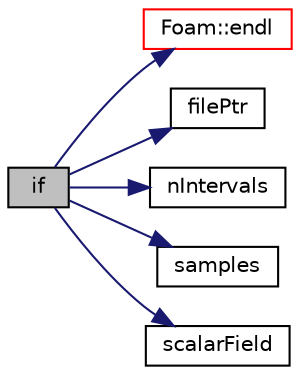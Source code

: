 digraph "if"
{
  bgcolor="transparent";
  edge [fontname="Helvetica",fontsize="10",labelfontname="Helvetica",labelfontsize="10"];
  node [fontname="Helvetica",fontsize="10",shape=record];
  rankdir="LR";
  Node1 [label="if",height=0.2,width=0.4,color="black", fillcolor="grey75", style="filled", fontcolor="black"];
  Node1 -> Node2 [color="midnightblue",fontsize="10",style="solid",fontname="Helvetica"];
  Node2 [label="Foam::endl",height=0.2,width=0.4,color="red",URL="$a10974.html#a2db8fe02a0d3909e9351bb4275b23ce4",tooltip="Add newline and flush stream. "];
  Node1 -> Node3 [color="midnightblue",fontsize="10",style="solid",fontname="Helvetica"];
  Node3 [label="filePtr",height=0.2,width=0.4,color="black",URL="$a04528.html#ae7ea4e109c9f545546f22fc239b987e7"];
  Node1 -> Node4 [color="midnightblue",fontsize="10",style="solid",fontname="Helvetica"];
  Node4 [label="nIntervals",height=0.2,width=0.4,color="black",URL="$a04528.html#a83cee6563a9f797fcd1bf9fc8759e784"];
  Node1 -> Node5 [color="midnightblue",fontsize="10",style="solid",fontname="Helvetica"];
  Node5 [label="samples",height=0.2,width=0.4,color="black",URL="$a04528.html#a14d38e99c2caf50fd9f0aa0d5ef88e3b"];
  Node1 -> Node6 [color="midnightblue",fontsize="10",style="solid",fontname="Helvetica"];
  Node6 [label="scalarField",height=0.2,width=0.4,color="black",URL="$a04415.html#afcd8855c276a98ae9604b35c8fb5b81e"];
}
